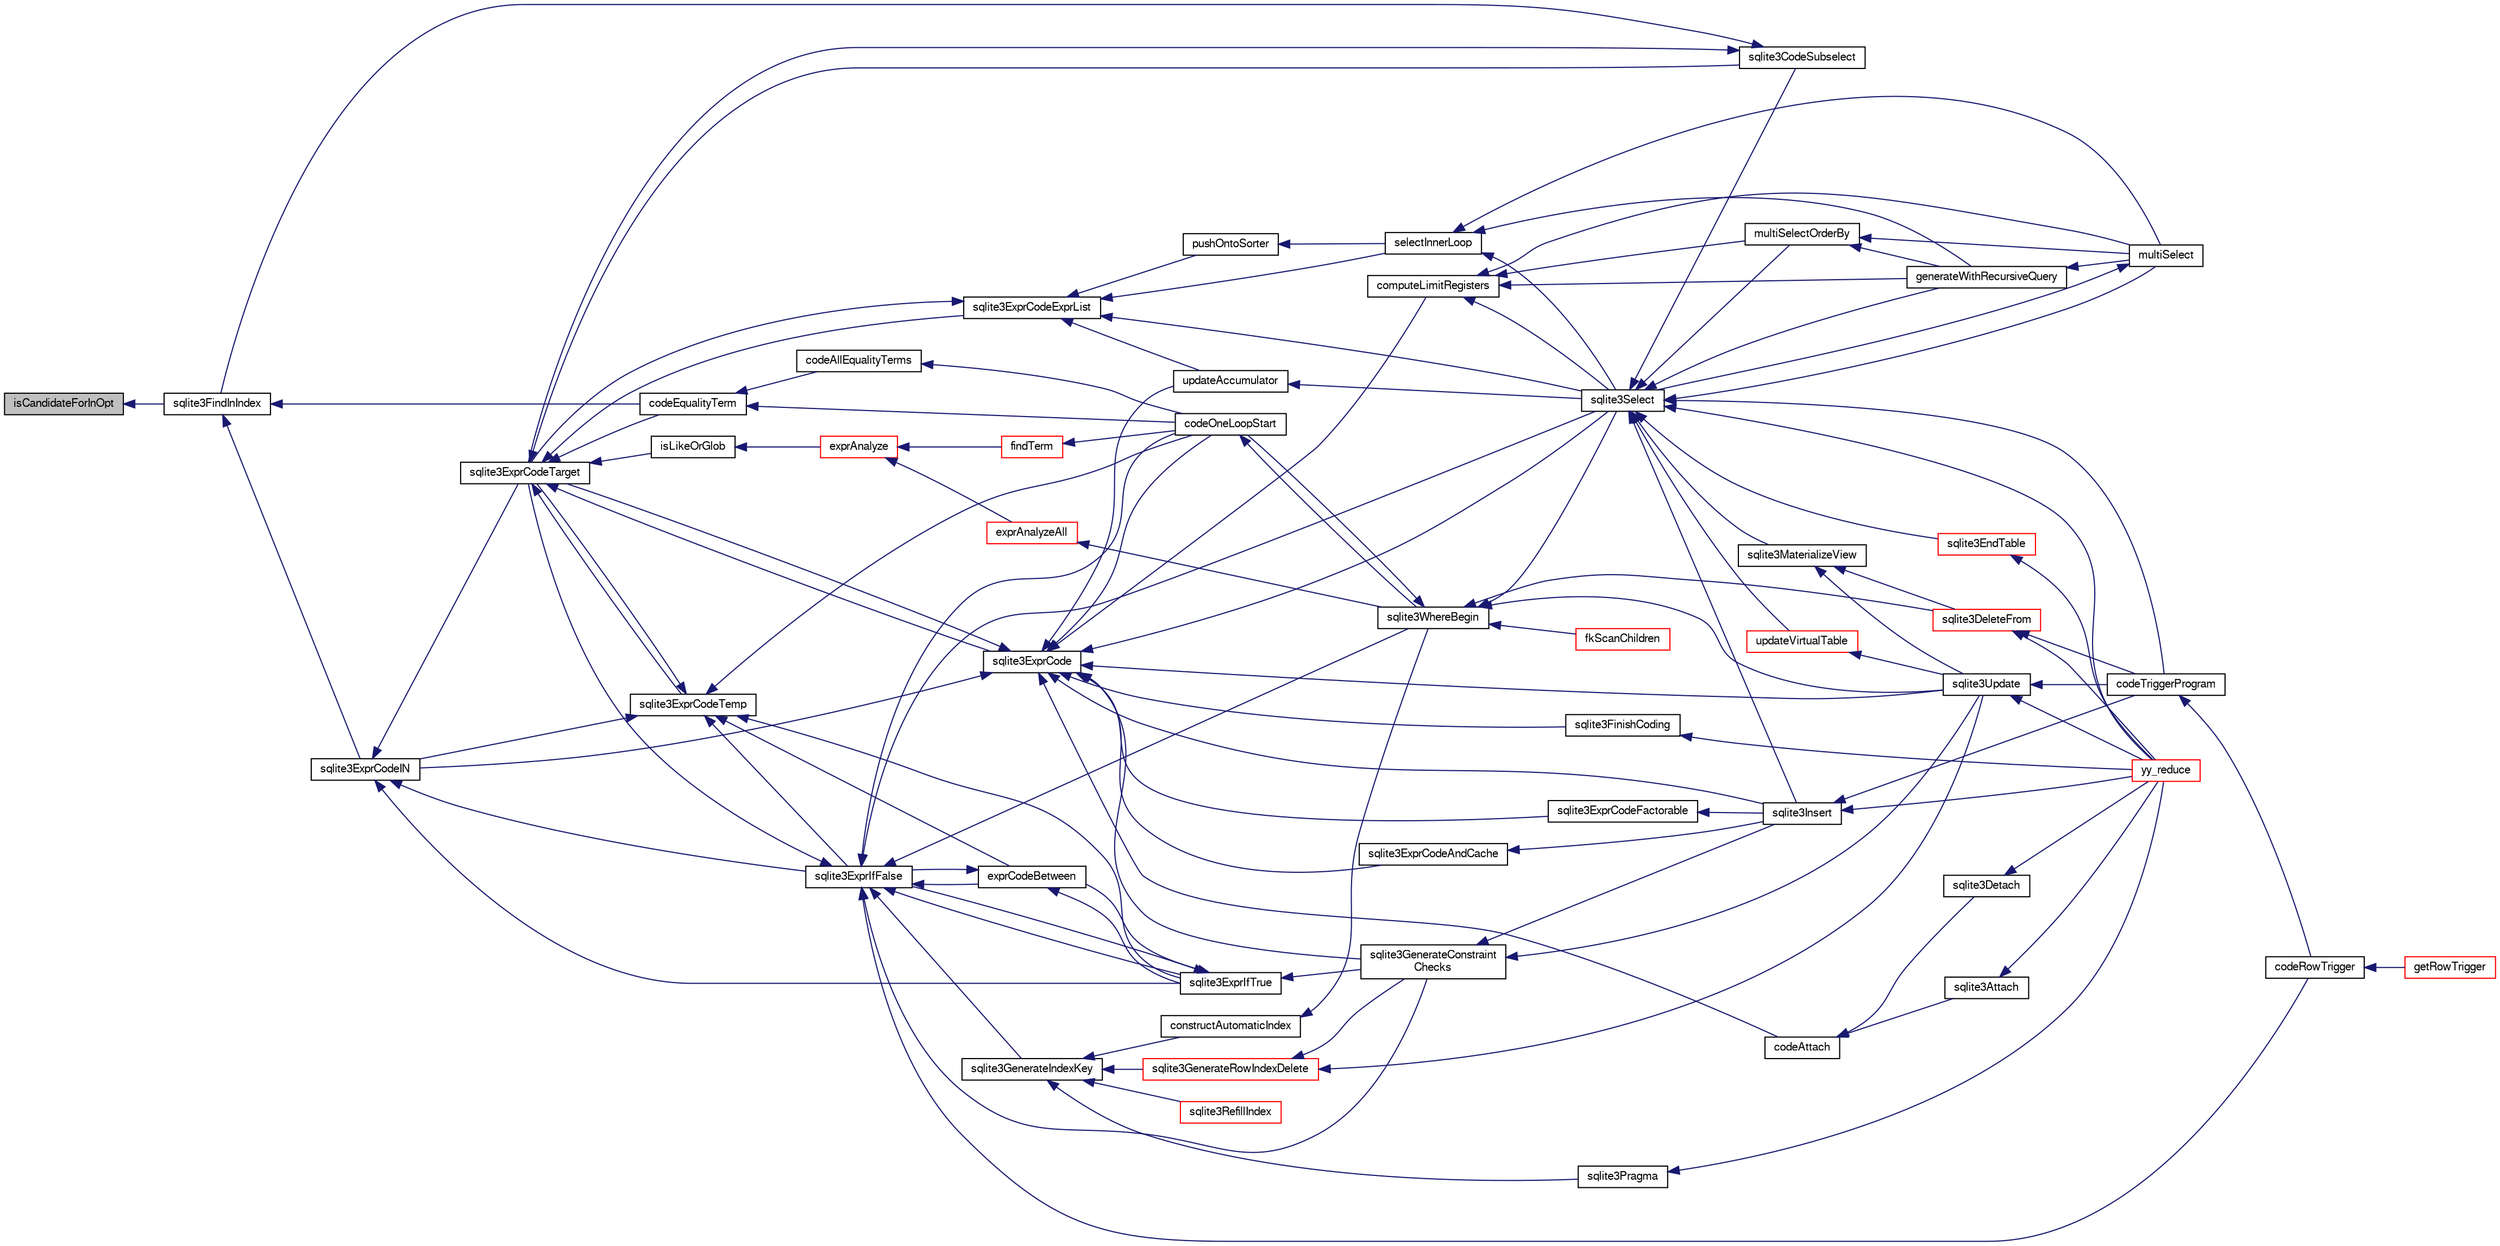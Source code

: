 digraph "isCandidateForInOpt"
{
  edge [fontname="FreeSans",fontsize="10",labelfontname="FreeSans",labelfontsize="10"];
  node [fontname="FreeSans",fontsize="10",shape=record];
  rankdir="LR";
  Node145588 [label="isCandidateForInOpt",height=0.2,width=0.4,color="black", fillcolor="grey75", style="filled", fontcolor="black"];
  Node145588 -> Node145589 [dir="back",color="midnightblue",fontsize="10",style="solid",fontname="FreeSans"];
  Node145589 [label="sqlite3FindInIndex",height=0.2,width=0.4,color="black", fillcolor="white", style="filled",URL="$sqlite3_8c.html#af7d8c56ab0231f44bb5f87b3fafeffb2"];
  Node145589 -> Node145590 [dir="back",color="midnightblue",fontsize="10",style="solid",fontname="FreeSans"];
  Node145590 [label="sqlite3ExprCodeIN",height=0.2,width=0.4,color="black", fillcolor="white", style="filled",URL="$sqlite3_8c.html#ad9cf4f5b5ffb90c24a4a0900c8626193"];
  Node145590 -> Node145591 [dir="back",color="midnightblue",fontsize="10",style="solid",fontname="FreeSans"];
  Node145591 [label="sqlite3ExprCodeTarget",height=0.2,width=0.4,color="black", fillcolor="white", style="filled",URL="$sqlite3_8c.html#a4f308397a0a3ed299ed31aaa1ae2a293"];
  Node145591 -> Node145592 [dir="back",color="midnightblue",fontsize="10",style="solid",fontname="FreeSans"];
  Node145592 [label="sqlite3CodeSubselect",height=0.2,width=0.4,color="black", fillcolor="white", style="filled",URL="$sqlite3_8c.html#aa69b46d2204a1d1b110107a1be12ee0c"];
  Node145592 -> Node145589 [dir="back",color="midnightblue",fontsize="10",style="solid",fontname="FreeSans"];
  Node145592 -> Node145591 [dir="back",color="midnightblue",fontsize="10",style="solid",fontname="FreeSans"];
  Node145591 -> Node145593 [dir="back",color="midnightblue",fontsize="10",style="solid",fontname="FreeSans"];
  Node145593 [label="sqlite3ExprCodeTemp",height=0.2,width=0.4,color="black", fillcolor="white", style="filled",URL="$sqlite3_8c.html#a3bc5c1ccb3c5851847e2aeb4a84ae1fc"];
  Node145593 -> Node145590 [dir="back",color="midnightblue",fontsize="10",style="solid",fontname="FreeSans"];
  Node145593 -> Node145591 [dir="back",color="midnightblue",fontsize="10",style="solid",fontname="FreeSans"];
  Node145593 -> Node145594 [dir="back",color="midnightblue",fontsize="10",style="solid",fontname="FreeSans"];
  Node145594 [label="exprCodeBetween",height=0.2,width=0.4,color="black", fillcolor="white", style="filled",URL="$sqlite3_8c.html#abd053493214542bca8f406f42145d173"];
  Node145594 -> Node145595 [dir="back",color="midnightblue",fontsize="10",style="solid",fontname="FreeSans"];
  Node145595 [label="sqlite3ExprIfTrue",height=0.2,width=0.4,color="black", fillcolor="white", style="filled",URL="$sqlite3_8c.html#ad93a55237c23e1b743ab1f59df1a1444"];
  Node145595 -> Node145594 [dir="back",color="midnightblue",fontsize="10",style="solid",fontname="FreeSans"];
  Node145595 -> Node145596 [dir="back",color="midnightblue",fontsize="10",style="solid",fontname="FreeSans"];
  Node145596 [label="sqlite3ExprIfFalse",height=0.2,width=0.4,color="black", fillcolor="white", style="filled",URL="$sqlite3_8c.html#af97ecccb5d56e321e118414b08f65b71"];
  Node145596 -> Node145591 [dir="back",color="midnightblue",fontsize="10",style="solid",fontname="FreeSans"];
  Node145596 -> Node145594 [dir="back",color="midnightblue",fontsize="10",style="solid",fontname="FreeSans"];
  Node145596 -> Node145595 [dir="back",color="midnightblue",fontsize="10",style="solid",fontname="FreeSans"];
  Node145596 -> Node145597 [dir="back",color="midnightblue",fontsize="10",style="solid",fontname="FreeSans"];
  Node145597 [label="sqlite3GenerateIndexKey",height=0.2,width=0.4,color="black", fillcolor="white", style="filled",URL="$sqlite3_8c.html#ab85ac93d5c5e6760f45f07897be7f272"];
  Node145597 -> Node145598 [dir="back",color="midnightblue",fontsize="10",style="solid",fontname="FreeSans"];
  Node145598 [label="sqlite3RefillIndex",height=0.2,width=0.4,color="red", fillcolor="white", style="filled",URL="$sqlite3_8c.html#a17be5b679d9181b961ea9ba4a18d4f80"];
  Node145597 -> Node145609 [dir="back",color="midnightblue",fontsize="10",style="solid",fontname="FreeSans"];
  Node145609 [label="sqlite3GenerateRowIndexDelete",height=0.2,width=0.4,color="red", fillcolor="white", style="filled",URL="$sqlite3_8c.html#a09c23ae08a7c469d62705f067d7a2135"];
  Node145609 -> Node145623 [dir="back",color="midnightblue",fontsize="10",style="solid",fontname="FreeSans"];
  Node145623 [label="sqlite3GenerateConstraint\lChecks",height=0.2,width=0.4,color="black", fillcolor="white", style="filled",URL="$sqlite3_8c.html#aef639c1e6a0c0a67ca6e7690ad931bd2"];
  Node145623 -> Node145621 [dir="back",color="midnightblue",fontsize="10",style="solid",fontname="FreeSans"];
  Node145621 [label="sqlite3Insert",height=0.2,width=0.4,color="black", fillcolor="white", style="filled",URL="$sqlite3_8c.html#a5b17c9c2000bae6bdff8e6be48d7dc2b"];
  Node145621 -> Node145614 [dir="back",color="midnightblue",fontsize="10",style="solid",fontname="FreeSans"];
  Node145614 [label="codeTriggerProgram",height=0.2,width=0.4,color="black", fillcolor="white", style="filled",URL="$sqlite3_8c.html#a120801f59d9281d201d2ff4b2606836e"];
  Node145614 -> Node145615 [dir="back",color="midnightblue",fontsize="10",style="solid",fontname="FreeSans"];
  Node145615 [label="codeRowTrigger",height=0.2,width=0.4,color="black", fillcolor="white", style="filled",URL="$sqlite3_8c.html#a463cea5aaaf388b560b206570a0022fc"];
  Node145615 -> Node145616 [dir="back",color="midnightblue",fontsize="10",style="solid",fontname="FreeSans"];
  Node145616 [label="getRowTrigger",height=0.2,width=0.4,color="red", fillcolor="white", style="filled",URL="$sqlite3_8c.html#a69626ef20b540d1a2b19cf56f3f45689"];
  Node145621 -> Node145601 [dir="back",color="midnightblue",fontsize="10",style="solid",fontname="FreeSans"];
  Node145601 [label="yy_reduce",height=0.2,width=0.4,color="red", fillcolor="white", style="filled",URL="$sqlite3_8c.html#a7c419a9b25711c666a9a2449ef377f14"];
  Node145623 -> Node145619 [dir="back",color="midnightblue",fontsize="10",style="solid",fontname="FreeSans"];
  Node145619 [label="sqlite3Update",height=0.2,width=0.4,color="black", fillcolor="white", style="filled",URL="$sqlite3_8c.html#ac5aa67c46e8cc8174566fabe6809fafa"];
  Node145619 -> Node145614 [dir="back",color="midnightblue",fontsize="10",style="solid",fontname="FreeSans"];
  Node145619 -> Node145601 [dir="back",color="midnightblue",fontsize="10",style="solid",fontname="FreeSans"];
  Node145609 -> Node145619 [dir="back",color="midnightblue",fontsize="10",style="solid",fontname="FreeSans"];
  Node145597 -> Node145624 [dir="back",color="midnightblue",fontsize="10",style="solid",fontname="FreeSans"];
  Node145624 [label="sqlite3Pragma",height=0.2,width=0.4,color="black", fillcolor="white", style="filled",URL="$sqlite3_8c.html#a111391370f58f8e6a6eca51fd34d62ed"];
  Node145624 -> Node145601 [dir="back",color="midnightblue",fontsize="10",style="solid",fontname="FreeSans"];
  Node145597 -> Node145625 [dir="back",color="midnightblue",fontsize="10",style="solid",fontname="FreeSans"];
  Node145625 [label="constructAutomaticIndex",height=0.2,width=0.4,color="black", fillcolor="white", style="filled",URL="$sqlite3_8c.html#aad43d38bc718f4c8e8d0dd8f33ed526f"];
  Node145625 -> Node145626 [dir="back",color="midnightblue",fontsize="10",style="solid",fontname="FreeSans"];
  Node145626 [label="sqlite3WhereBegin",height=0.2,width=0.4,color="black", fillcolor="white", style="filled",URL="$sqlite3_8c.html#acad049f5c9a96a8118cffd5e5ce89f7c"];
  Node145626 -> Node145611 [dir="back",color="midnightblue",fontsize="10",style="solid",fontname="FreeSans"];
  Node145611 [label="sqlite3DeleteFrom",height=0.2,width=0.4,color="red", fillcolor="white", style="filled",URL="$sqlite3_8c.html#ab9b4b45349188b49eabb23f94608a091"];
  Node145611 -> Node145614 [dir="back",color="midnightblue",fontsize="10",style="solid",fontname="FreeSans"];
  Node145611 -> Node145601 [dir="back",color="midnightblue",fontsize="10",style="solid",fontname="FreeSans"];
  Node145626 -> Node145627 [dir="back",color="midnightblue",fontsize="10",style="solid",fontname="FreeSans"];
  Node145627 [label="fkScanChildren",height=0.2,width=0.4,color="red", fillcolor="white", style="filled",URL="$sqlite3_8c.html#a67c9dcb484336b3155e7a82a037d4691"];
  Node145626 -> Node145629 [dir="back",color="midnightblue",fontsize="10",style="solid",fontname="FreeSans"];
  Node145629 [label="sqlite3Select",height=0.2,width=0.4,color="black", fillcolor="white", style="filled",URL="$sqlite3_8c.html#a2465ee8c956209ba4b272477b7c21a45"];
  Node145629 -> Node145592 [dir="back",color="midnightblue",fontsize="10",style="solid",fontname="FreeSans"];
  Node145629 -> Node145604 [dir="back",color="midnightblue",fontsize="10",style="solid",fontname="FreeSans"];
  Node145604 [label="sqlite3EndTable",height=0.2,width=0.4,color="red", fillcolor="white", style="filled",URL="$sqlite3_8c.html#a7b5f2c66c0f0b6f819d970ca389768b0"];
  Node145604 -> Node145601 [dir="back",color="midnightblue",fontsize="10",style="solid",fontname="FreeSans"];
  Node145629 -> Node145630 [dir="back",color="midnightblue",fontsize="10",style="solid",fontname="FreeSans"];
  Node145630 [label="sqlite3MaterializeView",height=0.2,width=0.4,color="black", fillcolor="white", style="filled",URL="$sqlite3_8c.html#a4557984b0b75f998fb0c3f231c9b1def"];
  Node145630 -> Node145611 [dir="back",color="midnightblue",fontsize="10",style="solid",fontname="FreeSans"];
  Node145630 -> Node145619 [dir="back",color="midnightblue",fontsize="10",style="solid",fontname="FreeSans"];
  Node145629 -> Node145621 [dir="back",color="midnightblue",fontsize="10",style="solid",fontname="FreeSans"];
  Node145629 -> Node145631 [dir="back",color="midnightblue",fontsize="10",style="solid",fontname="FreeSans"];
  Node145631 [label="generateWithRecursiveQuery",height=0.2,width=0.4,color="black", fillcolor="white", style="filled",URL="$sqlite3_8c.html#ade2c3663fa9c3b9676507984b9483942"];
  Node145631 -> Node145632 [dir="back",color="midnightblue",fontsize="10",style="solid",fontname="FreeSans"];
  Node145632 [label="multiSelect",height=0.2,width=0.4,color="black", fillcolor="white", style="filled",URL="$sqlite3_8c.html#a6456c61f3d9b2389738753cedfa24fa7"];
  Node145632 -> Node145629 [dir="back",color="midnightblue",fontsize="10",style="solid",fontname="FreeSans"];
  Node145629 -> Node145632 [dir="back",color="midnightblue",fontsize="10",style="solid",fontname="FreeSans"];
  Node145629 -> Node145633 [dir="back",color="midnightblue",fontsize="10",style="solid",fontname="FreeSans"];
  Node145633 [label="multiSelectOrderBy",height=0.2,width=0.4,color="black", fillcolor="white", style="filled",URL="$sqlite3_8c.html#afcdb8488c6f4dfdadaf9f04bca35b808"];
  Node145633 -> Node145631 [dir="back",color="midnightblue",fontsize="10",style="solid",fontname="FreeSans"];
  Node145633 -> Node145632 [dir="back",color="midnightblue",fontsize="10",style="solid",fontname="FreeSans"];
  Node145629 -> Node145614 [dir="back",color="midnightblue",fontsize="10",style="solid",fontname="FreeSans"];
  Node145629 -> Node145634 [dir="back",color="midnightblue",fontsize="10",style="solid",fontname="FreeSans"];
  Node145634 [label="updateVirtualTable",height=0.2,width=0.4,color="red", fillcolor="white", style="filled",URL="$sqlite3_8c.html#a740220531db9293c39a2cdd7da3f74e1"];
  Node145634 -> Node145619 [dir="back",color="midnightblue",fontsize="10",style="solid",fontname="FreeSans"];
  Node145629 -> Node145601 [dir="back",color="midnightblue",fontsize="10",style="solid",fontname="FreeSans"];
  Node145626 -> Node145619 [dir="back",color="midnightblue",fontsize="10",style="solid",fontname="FreeSans"];
  Node145626 -> Node145635 [dir="back",color="midnightblue",fontsize="10",style="solid",fontname="FreeSans"];
  Node145635 [label="codeOneLoopStart",height=0.2,width=0.4,color="black", fillcolor="white", style="filled",URL="$sqlite3_8c.html#aa868875120b151c169cc79139ed6e008"];
  Node145635 -> Node145626 [dir="back",color="midnightblue",fontsize="10",style="solid",fontname="FreeSans"];
  Node145596 -> Node145623 [dir="back",color="midnightblue",fontsize="10",style="solid",fontname="FreeSans"];
  Node145596 -> Node145629 [dir="back",color="midnightblue",fontsize="10",style="solid",fontname="FreeSans"];
  Node145596 -> Node145615 [dir="back",color="midnightblue",fontsize="10",style="solid",fontname="FreeSans"];
  Node145596 -> Node145635 [dir="back",color="midnightblue",fontsize="10",style="solid",fontname="FreeSans"];
  Node145596 -> Node145626 [dir="back",color="midnightblue",fontsize="10",style="solid",fontname="FreeSans"];
  Node145595 -> Node145623 [dir="back",color="midnightblue",fontsize="10",style="solid",fontname="FreeSans"];
  Node145594 -> Node145596 [dir="back",color="midnightblue",fontsize="10",style="solid",fontname="FreeSans"];
  Node145593 -> Node145595 [dir="back",color="midnightblue",fontsize="10",style="solid",fontname="FreeSans"];
  Node145593 -> Node145596 [dir="back",color="midnightblue",fontsize="10",style="solid",fontname="FreeSans"];
  Node145593 -> Node145635 [dir="back",color="midnightblue",fontsize="10",style="solid",fontname="FreeSans"];
  Node145591 -> Node145636 [dir="back",color="midnightblue",fontsize="10",style="solid",fontname="FreeSans"];
  Node145636 [label="sqlite3ExprCode",height=0.2,width=0.4,color="black", fillcolor="white", style="filled",URL="$sqlite3_8c.html#a75f270fb0b111b86924cca4ea507b417"];
  Node145636 -> Node145590 [dir="back",color="midnightblue",fontsize="10",style="solid",fontname="FreeSans"];
  Node145636 -> Node145591 [dir="back",color="midnightblue",fontsize="10",style="solid",fontname="FreeSans"];
  Node145636 -> Node145637 [dir="back",color="midnightblue",fontsize="10",style="solid",fontname="FreeSans"];
  Node145637 [label="sqlite3ExprCodeFactorable",height=0.2,width=0.4,color="black", fillcolor="white", style="filled",URL="$sqlite3_8c.html#a843f7fd58eec5a683c1fd8435fcd1e84"];
  Node145637 -> Node145621 [dir="back",color="midnightblue",fontsize="10",style="solid",fontname="FreeSans"];
  Node145636 -> Node145638 [dir="back",color="midnightblue",fontsize="10",style="solid",fontname="FreeSans"];
  Node145638 [label="sqlite3ExprCodeAndCache",height=0.2,width=0.4,color="black", fillcolor="white", style="filled",URL="$sqlite3_8c.html#ae3e46527d9b7fc9cb9236d21a5e6b1d8"];
  Node145638 -> Node145621 [dir="back",color="midnightblue",fontsize="10",style="solid",fontname="FreeSans"];
  Node145636 -> Node145639 [dir="back",color="midnightblue",fontsize="10",style="solid",fontname="FreeSans"];
  Node145639 [label="codeAttach",height=0.2,width=0.4,color="black", fillcolor="white", style="filled",URL="$sqlite3_8c.html#ade4e9e30d828a19c191fdcb098676d5b"];
  Node145639 -> Node145640 [dir="back",color="midnightblue",fontsize="10",style="solid",fontname="FreeSans"];
  Node145640 [label="sqlite3Detach",height=0.2,width=0.4,color="black", fillcolor="white", style="filled",URL="$sqlite3_8c.html#ab1a5a0b01c7560aef5e0b8603a68747d"];
  Node145640 -> Node145601 [dir="back",color="midnightblue",fontsize="10",style="solid",fontname="FreeSans"];
  Node145639 -> Node145641 [dir="back",color="midnightblue",fontsize="10",style="solid",fontname="FreeSans"];
  Node145641 [label="sqlite3Attach",height=0.2,width=0.4,color="black", fillcolor="white", style="filled",URL="$sqlite3_8c.html#ae0907fe0b43cc1b4c7e6a16213e8546f"];
  Node145641 -> Node145601 [dir="back",color="midnightblue",fontsize="10",style="solid",fontname="FreeSans"];
  Node145636 -> Node145642 [dir="back",color="midnightblue",fontsize="10",style="solid",fontname="FreeSans"];
  Node145642 [label="sqlite3FinishCoding",height=0.2,width=0.4,color="black", fillcolor="white", style="filled",URL="$sqlite3_8c.html#a651bc5b446c276c092705856d995b278"];
  Node145642 -> Node145601 [dir="back",color="midnightblue",fontsize="10",style="solid",fontname="FreeSans"];
  Node145636 -> Node145621 [dir="back",color="midnightblue",fontsize="10",style="solid",fontname="FreeSans"];
  Node145636 -> Node145623 [dir="back",color="midnightblue",fontsize="10",style="solid",fontname="FreeSans"];
  Node145636 -> Node145643 [dir="back",color="midnightblue",fontsize="10",style="solid",fontname="FreeSans"];
  Node145643 [label="computeLimitRegisters",height=0.2,width=0.4,color="black", fillcolor="white", style="filled",URL="$sqlite3_8c.html#ae9d37055e4905929b6f6cda5461e2f37"];
  Node145643 -> Node145631 [dir="back",color="midnightblue",fontsize="10",style="solid",fontname="FreeSans"];
  Node145643 -> Node145632 [dir="back",color="midnightblue",fontsize="10",style="solid",fontname="FreeSans"];
  Node145643 -> Node145633 [dir="back",color="midnightblue",fontsize="10",style="solid",fontname="FreeSans"];
  Node145643 -> Node145629 [dir="back",color="midnightblue",fontsize="10",style="solid",fontname="FreeSans"];
  Node145636 -> Node145644 [dir="back",color="midnightblue",fontsize="10",style="solid",fontname="FreeSans"];
  Node145644 [label="updateAccumulator",height=0.2,width=0.4,color="black", fillcolor="white", style="filled",URL="$sqlite3_8c.html#a1681660dd3ecd50c8727d6e56a537bd9"];
  Node145644 -> Node145629 [dir="back",color="midnightblue",fontsize="10",style="solid",fontname="FreeSans"];
  Node145636 -> Node145629 [dir="back",color="midnightblue",fontsize="10",style="solid",fontname="FreeSans"];
  Node145636 -> Node145619 [dir="back",color="midnightblue",fontsize="10",style="solid",fontname="FreeSans"];
  Node145636 -> Node145635 [dir="back",color="midnightblue",fontsize="10",style="solid",fontname="FreeSans"];
  Node145591 -> Node145645 [dir="back",color="midnightblue",fontsize="10",style="solid",fontname="FreeSans"];
  Node145645 [label="sqlite3ExprCodeExprList",height=0.2,width=0.4,color="black", fillcolor="white", style="filled",URL="$sqlite3_8c.html#a05b2b3dc3de7565de24eb3a2ff4e9566"];
  Node145645 -> Node145591 [dir="back",color="midnightblue",fontsize="10",style="solid",fontname="FreeSans"];
  Node145645 -> Node145646 [dir="back",color="midnightblue",fontsize="10",style="solid",fontname="FreeSans"];
  Node145646 [label="pushOntoSorter",height=0.2,width=0.4,color="black", fillcolor="white", style="filled",URL="$sqlite3_8c.html#a4555397beb584a386e7739cf022a6651"];
  Node145646 -> Node145647 [dir="back",color="midnightblue",fontsize="10",style="solid",fontname="FreeSans"];
  Node145647 [label="selectInnerLoop",height=0.2,width=0.4,color="black", fillcolor="white", style="filled",URL="$sqlite3_8c.html#ababe0933661ebe67eb0e6074bb1fd411"];
  Node145647 -> Node145631 [dir="back",color="midnightblue",fontsize="10",style="solid",fontname="FreeSans"];
  Node145647 -> Node145632 [dir="back",color="midnightblue",fontsize="10",style="solid",fontname="FreeSans"];
  Node145647 -> Node145629 [dir="back",color="midnightblue",fontsize="10",style="solid",fontname="FreeSans"];
  Node145645 -> Node145647 [dir="back",color="midnightblue",fontsize="10",style="solid",fontname="FreeSans"];
  Node145645 -> Node145644 [dir="back",color="midnightblue",fontsize="10",style="solid",fontname="FreeSans"];
  Node145645 -> Node145629 [dir="back",color="midnightblue",fontsize="10",style="solid",fontname="FreeSans"];
  Node145591 -> Node145648 [dir="back",color="midnightblue",fontsize="10",style="solid",fontname="FreeSans"];
  Node145648 [label="isLikeOrGlob",height=0.2,width=0.4,color="black", fillcolor="white", style="filled",URL="$sqlite3_8c.html#a6c38e495198bf8976f68d1a6ebd74a50"];
  Node145648 -> Node145649 [dir="back",color="midnightblue",fontsize="10",style="solid",fontname="FreeSans"];
  Node145649 [label="exprAnalyze",height=0.2,width=0.4,color="red", fillcolor="white", style="filled",URL="$sqlite3_8c.html#acb10e48c9a4184a4edd9bfd5b14ad0b7"];
  Node145649 -> Node145650 [dir="back",color="midnightblue",fontsize="10",style="solid",fontname="FreeSans"];
  Node145650 [label="findTerm",height=0.2,width=0.4,color="red", fillcolor="white", style="filled",URL="$sqlite3_8c.html#af26eb1eed85001fcf29fa189b631ac4b"];
  Node145650 -> Node145635 [dir="back",color="midnightblue",fontsize="10",style="solid",fontname="FreeSans"];
  Node145649 -> Node145655 [dir="back",color="midnightblue",fontsize="10",style="solid",fontname="FreeSans"];
  Node145655 [label="exprAnalyzeAll",height=0.2,width=0.4,color="red", fillcolor="white", style="filled",URL="$sqlite3_8c.html#a2e7a957af98e240fa68e34d6ff639437"];
  Node145655 -> Node145626 [dir="back",color="midnightblue",fontsize="10",style="solid",fontname="FreeSans"];
  Node145591 -> Node145657 [dir="back",color="midnightblue",fontsize="10",style="solid",fontname="FreeSans"];
  Node145657 [label="codeEqualityTerm",height=0.2,width=0.4,color="black", fillcolor="white", style="filled",URL="$sqlite3_8c.html#ad88a57073f031452c9843e97f15acc47"];
  Node145657 -> Node145658 [dir="back",color="midnightblue",fontsize="10",style="solid",fontname="FreeSans"];
  Node145658 [label="codeAllEqualityTerms",height=0.2,width=0.4,color="black", fillcolor="white", style="filled",URL="$sqlite3_8c.html#a3095598b812500a4efe41bf17cd49381"];
  Node145658 -> Node145635 [dir="back",color="midnightblue",fontsize="10",style="solid",fontname="FreeSans"];
  Node145657 -> Node145635 [dir="back",color="midnightblue",fontsize="10",style="solid",fontname="FreeSans"];
  Node145590 -> Node145595 [dir="back",color="midnightblue",fontsize="10",style="solid",fontname="FreeSans"];
  Node145590 -> Node145596 [dir="back",color="midnightblue",fontsize="10",style="solid",fontname="FreeSans"];
  Node145589 -> Node145657 [dir="back",color="midnightblue",fontsize="10",style="solid",fontname="FreeSans"];
}
